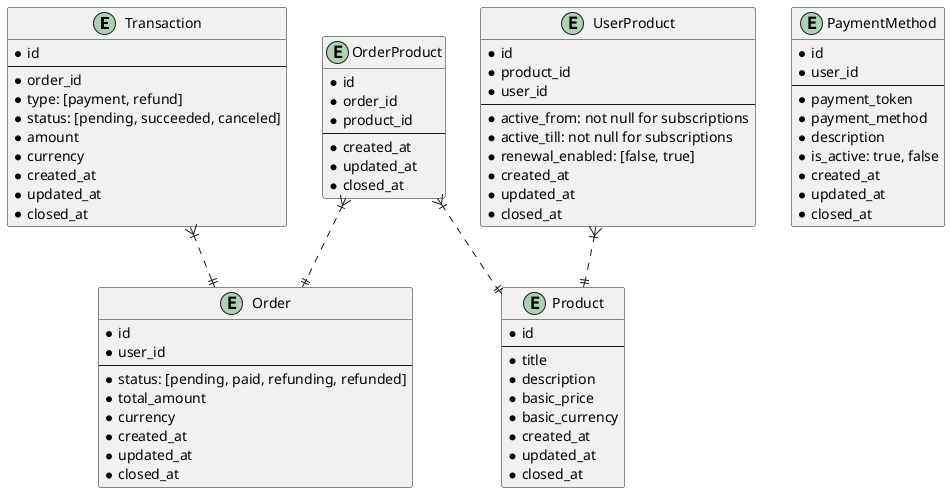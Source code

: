 @startuml

entity Transaction {
  * id
  --
  * order_id
  * type: [payment, refund]
  * status: [pending, succeeded, canceled]
  * amount
  * currency
  * created_at
  * updated_at
  * closed_at
}

entity Product {
  * id
  --
  * title
  * description
  * basic_price
  * basic_currency
  * created_at
  * updated_at
  * closed_at
}

entity OrderProduct {
  * id
  * order_id
  * product_id
  --
  * created_at
  * updated_at
  * closed_at
}

entity UserProduct {
  * id
  * product_id
  * user_id
  --
  * active_from: not null for subscriptions
  * active_till: not null for subscriptions
  * renewal_enabled: [false, true]
  * created_at
  * updated_at
  * closed_at
}

entity Order {
  * id
  * user_id
  --
  * status: [pending, paid, refunding, refunded]
  * total_amount
  * currency
  * created_at
  * updated_at
  * closed_at
}

entity PaymentMethod {
  * id
  * user_id
  --
  * payment_token
  * payment_method
  * description
  * is_active: true, false
  * created_at
  * updated_at
  * closed_at
}

Transaction }|..|| Order
UserProduct }|..|| Product
OrderProduct }|..|| Product
OrderProduct }|..|| Order

@enduml
